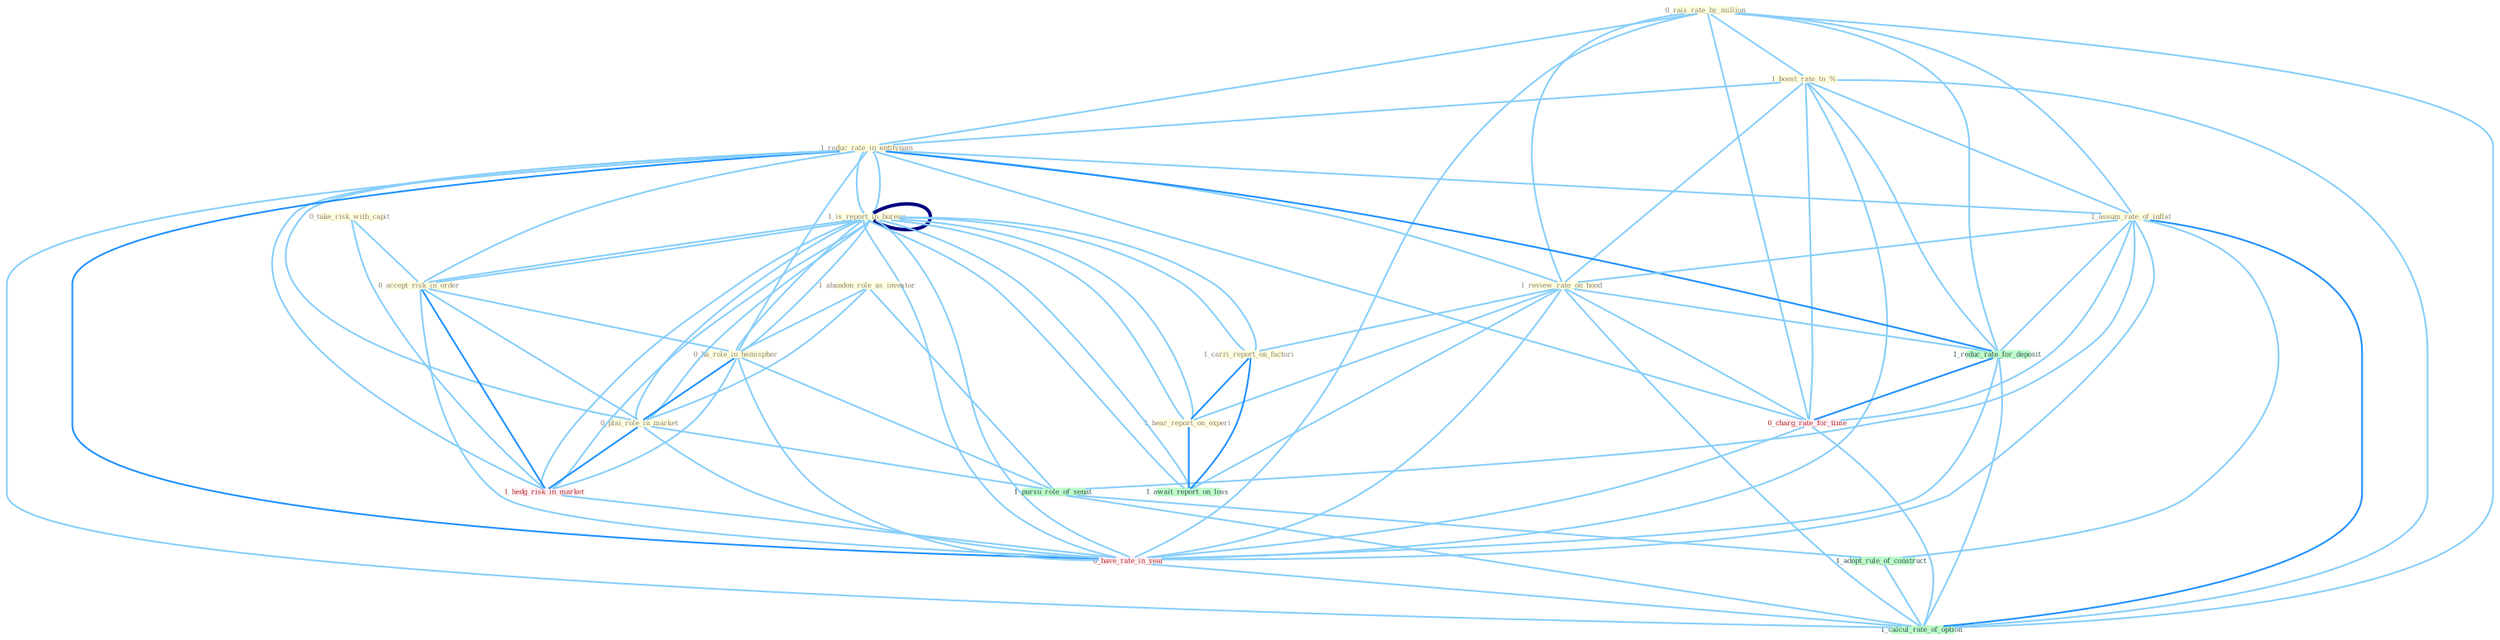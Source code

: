 Graph G{ 
    node
    [shape=polygon,style=filled,width=.5,height=.06,color="#BDFCC9",fixedsize=true,fontsize=4,
    fontcolor="#2f4f4f"];
    {node
    [color="#ffffe0", fontcolor="#8b7d6b"] "0_rais_rate_by_million " "1_boost_rate_to_% " "1_reduc_rate_in_entitynam " "1_is_report_in_bureau " "1_is_report_in_bureau " "1_abandon_role_as_investor " "0_take_risk_with_capit " "0_accept_risk_in_order " "0_ha_role_in_hemispher " "1_assum_rate_of_inflat " "0_plai_role_in_market " "1_review_rate_on_bond " "1_carri_report_on_factori " "1_hear_report_on_experi "}
{node [color="#fff0f5", fontcolor="#b22222"] "0_charg_rate_for_time " "1_hedg_risk_in_market " "0_have_rate_in_year "}
edge [color="#B0E2FF"];

	"0_rais_rate_by_million " -- "1_boost_rate_to_% " [w="1", color="#87cefa" ];
	"0_rais_rate_by_million " -- "1_reduc_rate_in_entitynam " [w="1", color="#87cefa" ];
	"0_rais_rate_by_million " -- "1_assum_rate_of_inflat " [w="1", color="#87cefa" ];
	"0_rais_rate_by_million " -- "1_review_rate_on_bond " [w="1", color="#87cefa" ];
	"0_rais_rate_by_million " -- "1_reduc_rate_for_deposit " [w="1", color="#87cefa" ];
	"0_rais_rate_by_million " -- "0_charg_rate_for_time " [w="1", color="#87cefa" ];
	"0_rais_rate_by_million " -- "0_have_rate_in_year " [w="1", color="#87cefa" ];
	"0_rais_rate_by_million " -- "1_calcul_rate_of_option " [w="1", color="#87cefa" ];
	"1_boost_rate_to_% " -- "1_reduc_rate_in_entitynam " [w="1", color="#87cefa" ];
	"1_boost_rate_to_% " -- "1_assum_rate_of_inflat " [w="1", color="#87cefa" ];
	"1_boost_rate_to_% " -- "1_review_rate_on_bond " [w="1", color="#87cefa" ];
	"1_boost_rate_to_% " -- "1_reduc_rate_for_deposit " [w="1", color="#87cefa" ];
	"1_boost_rate_to_% " -- "0_charg_rate_for_time " [w="1", color="#87cefa" ];
	"1_boost_rate_to_% " -- "0_have_rate_in_year " [w="1", color="#87cefa" ];
	"1_boost_rate_to_% " -- "1_calcul_rate_of_option " [w="1", color="#87cefa" ];
	"1_reduc_rate_in_entitynam " -- "1_is_report_in_bureau " [w="1", color="#87cefa" ];
	"1_reduc_rate_in_entitynam " -- "1_is_report_in_bureau " [w="1", color="#87cefa" ];
	"1_reduc_rate_in_entitynam " -- "0_accept_risk_in_order " [w="1", color="#87cefa" ];
	"1_reduc_rate_in_entitynam " -- "0_ha_role_in_hemispher " [w="1", color="#87cefa" ];
	"1_reduc_rate_in_entitynam " -- "1_assum_rate_of_inflat " [w="1", color="#87cefa" ];
	"1_reduc_rate_in_entitynam " -- "0_plai_role_in_market " [w="1", color="#87cefa" ];
	"1_reduc_rate_in_entitynam " -- "1_review_rate_on_bond " [w="1", color="#87cefa" ];
	"1_reduc_rate_in_entitynam " -- "1_reduc_rate_for_deposit " [w="2", color="#1e90ff" , len=0.8];
	"1_reduc_rate_in_entitynam " -- "0_charg_rate_for_time " [w="1", color="#87cefa" ];
	"1_reduc_rate_in_entitynam " -- "1_hedg_risk_in_market " [w="1", color="#87cefa" ];
	"1_reduc_rate_in_entitynam " -- "0_have_rate_in_year " [w="2", color="#1e90ff" , len=0.8];
	"1_reduc_rate_in_entitynam " -- "1_calcul_rate_of_option " [w="1", color="#87cefa" ];
	"1_is_report_in_bureau " -- "1_is_report_in_bureau " [w="4", style=bold, color="#000080", len=0.4];
	"1_is_report_in_bureau " -- "0_accept_risk_in_order " [w="1", color="#87cefa" ];
	"1_is_report_in_bureau " -- "0_ha_role_in_hemispher " [w="1", color="#87cefa" ];
	"1_is_report_in_bureau " -- "0_plai_role_in_market " [w="1", color="#87cefa" ];
	"1_is_report_in_bureau " -- "1_carri_report_on_factori " [w="1", color="#87cefa" ];
	"1_is_report_in_bureau " -- "1_hear_report_on_experi " [w="1", color="#87cefa" ];
	"1_is_report_in_bureau " -- "1_await_report_on_loss " [w="1", color="#87cefa" ];
	"1_is_report_in_bureau " -- "1_hedg_risk_in_market " [w="1", color="#87cefa" ];
	"1_is_report_in_bureau " -- "0_have_rate_in_year " [w="1", color="#87cefa" ];
	"1_is_report_in_bureau " -- "0_accept_risk_in_order " [w="1", color="#87cefa" ];
	"1_is_report_in_bureau " -- "0_ha_role_in_hemispher " [w="1", color="#87cefa" ];
	"1_is_report_in_bureau " -- "0_plai_role_in_market " [w="1", color="#87cefa" ];
	"1_is_report_in_bureau " -- "1_carri_report_on_factori " [w="1", color="#87cefa" ];
	"1_is_report_in_bureau " -- "1_hear_report_on_experi " [w="1", color="#87cefa" ];
	"1_is_report_in_bureau " -- "1_await_report_on_loss " [w="1", color="#87cefa" ];
	"1_is_report_in_bureau " -- "1_hedg_risk_in_market " [w="1", color="#87cefa" ];
	"1_is_report_in_bureau " -- "0_have_rate_in_year " [w="1", color="#87cefa" ];
	"1_abandon_role_as_investor " -- "0_ha_role_in_hemispher " [w="1", color="#87cefa" ];
	"1_abandon_role_as_investor " -- "0_plai_role_in_market " [w="1", color="#87cefa" ];
	"1_abandon_role_as_investor " -- "1_pursu_role_of_senat " [w="1", color="#87cefa" ];
	"0_take_risk_with_capit " -- "0_accept_risk_in_order " [w="1", color="#87cefa" ];
	"0_take_risk_with_capit " -- "1_hedg_risk_in_market " [w="1", color="#87cefa" ];
	"0_accept_risk_in_order " -- "0_ha_role_in_hemispher " [w="1", color="#87cefa" ];
	"0_accept_risk_in_order " -- "0_plai_role_in_market " [w="1", color="#87cefa" ];
	"0_accept_risk_in_order " -- "1_hedg_risk_in_market " [w="2", color="#1e90ff" , len=0.8];
	"0_accept_risk_in_order " -- "0_have_rate_in_year " [w="1", color="#87cefa" ];
	"0_ha_role_in_hemispher " -- "0_plai_role_in_market " [w="2", color="#1e90ff" , len=0.8];
	"0_ha_role_in_hemispher " -- "1_pursu_role_of_senat " [w="1", color="#87cefa" ];
	"0_ha_role_in_hemispher " -- "1_hedg_risk_in_market " [w="1", color="#87cefa" ];
	"0_ha_role_in_hemispher " -- "0_have_rate_in_year " [w="1", color="#87cefa" ];
	"1_assum_rate_of_inflat " -- "1_review_rate_on_bond " [w="1", color="#87cefa" ];
	"1_assum_rate_of_inflat " -- "1_pursu_role_of_senat " [w="1", color="#87cefa" ];
	"1_assum_rate_of_inflat " -- "1_reduc_rate_for_deposit " [w="1", color="#87cefa" ];
	"1_assum_rate_of_inflat " -- "0_charg_rate_for_time " [w="1", color="#87cefa" ];
	"1_assum_rate_of_inflat " -- "1_adopt_rule_of_construct " [w="1", color="#87cefa" ];
	"1_assum_rate_of_inflat " -- "0_have_rate_in_year " [w="1", color="#87cefa" ];
	"1_assum_rate_of_inflat " -- "1_calcul_rate_of_option " [w="2", color="#1e90ff" , len=0.8];
	"0_plai_role_in_market " -- "1_pursu_role_of_senat " [w="1", color="#87cefa" ];
	"0_plai_role_in_market " -- "1_hedg_risk_in_market " [w="2", color="#1e90ff" , len=0.8];
	"0_plai_role_in_market " -- "0_have_rate_in_year " [w="1", color="#87cefa" ];
	"1_review_rate_on_bond " -- "1_carri_report_on_factori " [w="1", color="#87cefa" ];
	"1_review_rate_on_bond " -- "1_hear_report_on_experi " [w="1", color="#87cefa" ];
	"1_review_rate_on_bond " -- "1_await_report_on_loss " [w="1", color="#87cefa" ];
	"1_review_rate_on_bond " -- "1_reduc_rate_for_deposit " [w="1", color="#87cefa" ];
	"1_review_rate_on_bond " -- "0_charg_rate_for_time " [w="1", color="#87cefa" ];
	"1_review_rate_on_bond " -- "0_have_rate_in_year " [w="1", color="#87cefa" ];
	"1_review_rate_on_bond " -- "1_calcul_rate_of_option " [w="1", color="#87cefa" ];
	"1_carri_report_on_factori " -- "1_hear_report_on_experi " [w="2", color="#1e90ff" , len=0.8];
	"1_carri_report_on_factori " -- "1_await_report_on_loss " [w="2", color="#1e90ff" , len=0.8];
	"1_hear_report_on_experi " -- "1_await_report_on_loss " [w="2", color="#1e90ff" , len=0.8];
	"1_pursu_role_of_senat " -- "1_adopt_rule_of_construct " [w="1", color="#87cefa" ];
	"1_pursu_role_of_senat " -- "1_calcul_rate_of_option " [w="1", color="#87cefa" ];
	"1_reduc_rate_for_deposit " -- "0_charg_rate_for_time " [w="2", color="#1e90ff" , len=0.8];
	"1_reduc_rate_for_deposit " -- "0_have_rate_in_year " [w="1", color="#87cefa" ];
	"1_reduc_rate_for_deposit " -- "1_calcul_rate_of_option " [w="1", color="#87cefa" ];
	"0_charg_rate_for_time " -- "0_have_rate_in_year " [w="1", color="#87cefa" ];
	"0_charg_rate_for_time " -- "1_calcul_rate_of_option " [w="1", color="#87cefa" ];
	"1_adopt_rule_of_construct " -- "1_calcul_rate_of_option " [w="1", color="#87cefa" ];
	"1_hedg_risk_in_market " -- "0_have_rate_in_year " [w="1", color="#87cefa" ];
	"0_have_rate_in_year " -- "1_calcul_rate_of_option " [w="1", color="#87cefa" ];
}